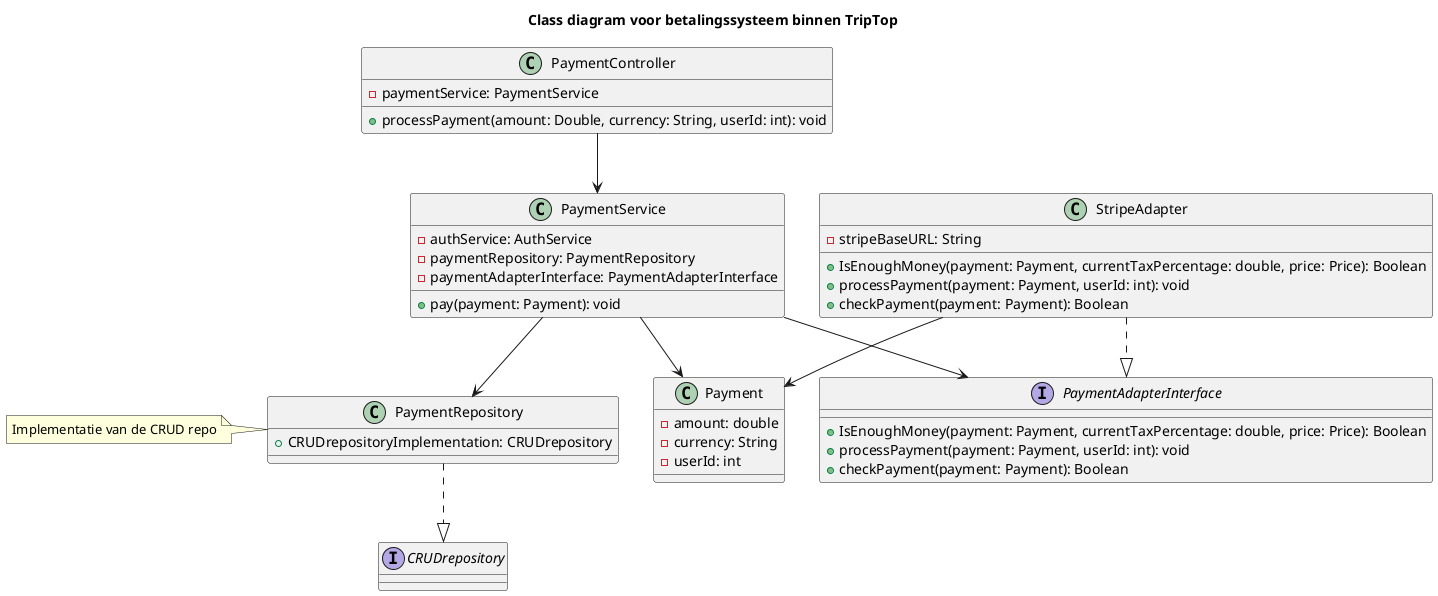 @startuml

title Class diagram voor betalingssysteem binnen TripTop

Class Payment {
    - amount: double
    - currency: String
    - userId: int
}

class PaymentController {
    - paymentService: PaymentService
    + processPayment(amount: Double, currency: String, userId: int): void
}

Class PaymentService {
    - authService: AuthService
    - paymentRepository: PaymentRepository
    - paymentAdapterInterface: PaymentAdapterInterface
    + pay(payment: Payment): void
}

Class StripeAdapter {
    - stripeBaseURL: String
    + IsEnoughMoney(payment: Payment, currentTaxPercentage: double, price: Price): Boolean
    + processPayment(payment: Payment, userId: int): void
    + checkPayment(payment: Payment): Boolean
}

Interface PaymentAdapterInterface {
    + IsEnoughMoney(payment: Payment, currentTaxPercentage: double, price: Price): Boolean
    + processPayment(payment: Payment, userId: int): void
    + checkPayment(payment: Payment): Boolean
}

Class PaymentRepository {
    + CRUDrepositoryImplementation: CRUDrepository
}

Interface CRUDrepository {
    
}

note left of PaymentRepository
  Implementatie van de CRUD repo
end note

PaymentController --> PaymentService
PaymentService --> PaymentRepository
PaymentService --> Payment
PaymentService -->  PaymentAdapterInterface
StripeAdapter ..|> PaymentAdapterInterface
StripeAdapter --> Payment
PaymentRepository ..|> CRUDrepository

@enduml

